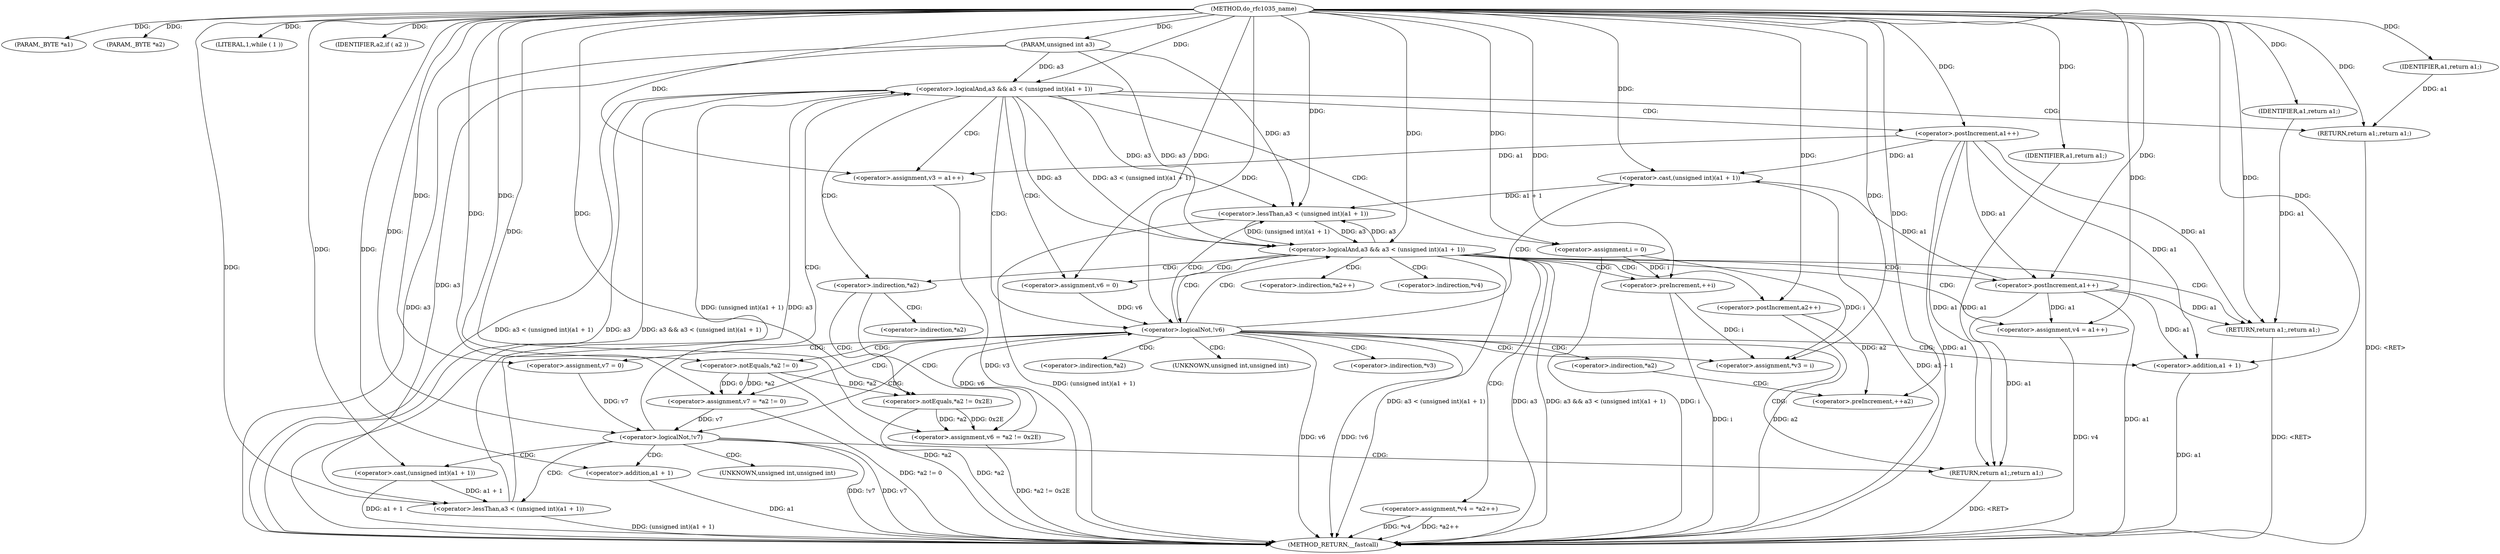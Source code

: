 digraph do_rfc1035_name {  
"1000106" [label = "(METHOD,do_rfc1035_name)" ]
"1000206" [label = "(METHOD_RETURN,__fastcall)" ]
"1000107" [label = "(PARAM,_BYTE *a1)" ]
"1000108" [label = "(PARAM,_BYTE *a2)" ]
"1000109" [label = "(PARAM,unsigned int a3)" ]
"1000117" [label = "(LITERAL,1,while ( 1 ))" ]
"1000119" [label = "(<operator>.assignment,v7 = 0)" ]
"1000123" [label = "(IDENTIFIER,a2,if ( a2 ))" ]
"1000124" [label = "(<operator>.assignment,v7 = *a2 != 0)" ]
"1000126" [label = "(<operator>.notEquals,*a2 != 0)" ]
"1000131" [label = "(<operator>.logicalNot,!v7)" ]
"1000135" [label = "(<operator>.logicalAnd,a3 && a3 < (unsigned int)(a1 + 1))" ]
"1000137" [label = "(<operator>.lessThan,a3 < (unsigned int)(a1 + 1))" ]
"1000139" [label = "(<operator>.cast,(unsigned int)(a1 + 1))" ]
"1000141" [label = "(<operator>.addition,a1 + 1)" ]
"1000144" [label = "(RETURN,return a1;,return a1;)" ]
"1000145" [label = "(IDENTIFIER,a1,return a1;)" ]
"1000146" [label = "(<operator>.assignment,v3 = a1++)" ]
"1000148" [label = "(<operator>.postIncrement,a1++)" ]
"1000151" [label = "(<operator>.assignment,i = 0)" ]
"1000154" [label = "(<operator>.preIncrement,++i)" ]
"1000157" [label = "(<operator>.assignment,v6 = 0)" ]
"1000163" [label = "(<operator>.assignment,v6 = *a2 != 0x2E)" ]
"1000165" [label = "(<operator>.notEquals,*a2 != 0x2E)" ]
"1000170" [label = "(<operator>.logicalNot,!v6)" ]
"1000174" [label = "(<operator>.logicalAnd,a3 && a3 < (unsigned int)(a1 + 1))" ]
"1000176" [label = "(<operator>.lessThan,a3 < (unsigned int)(a1 + 1))" ]
"1000178" [label = "(<operator>.cast,(unsigned int)(a1 + 1))" ]
"1000180" [label = "(<operator>.addition,a1 + 1)" ]
"1000183" [label = "(RETURN,return a1;,return a1;)" ]
"1000184" [label = "(IDENTIFIER,a1,return a1;)" ]
"1000185" [label = "(<operator>.assignment,v4 = a1++)" ]
"1000187" [label = "(<operator>.postIncrement,a1++)" ]
"1000189" [label = "(<operator>.assignment,*v4 = *a2++)" ]
"1000193" [label = "(<operator>.postIncrement,a2++)" ]
"1000195" [label = "(<operator>.assignment,*v3 = i)" ]
"1000202" [label = "(<operator>.preIncrement,++a2)" ]
"1000204" [label = "(RETURN,return a1;,return a1;)" ]
"1000205" [label = "(IDENTIFIER,a1,return a1;)" ]
"1000127" [label = "(<operator>.indirection,*a2)" ]
"1000140" [label = "(UNKNOWN,unsigned int,unsigned int)" ]
"1000161" [label = "(<operator>.indirection,*a2)" ]
"1000166" [label = "(<operator>.indirection,*a2)" ]
"1000179" [label = "(UNKNOWN,unsigned int,unsigned int)" ]
"1000190" [label = "(<operator>.indirection,*v4)" ]
"1000192" [label = "(<operator>.indirection,*a2++)" ]
"1000196" [label = "(<operator>.indirection,*v3)" ]
"1000200" [label = "(<operator>.indirection,*a2)" ]
  "1000183" -> "1000206"  [ label = "DDG: <RET>"] 
  "1000180" -> "1000206"  [ label = "DDG: a1"] 
  "1000141" -> "1000206"  [ label = "DDG: a1"] 
  "1000151" -> "1000206"  [ label = "DDG: i"] 
  "1000135" -> "1000206"  [ label = "DDG: a3 < (unsigned int)(a1 + 1)"] 
  "1000189" -> "1000206"  [ label = "DDG: *v4"] 
  "1000170" -> "1000206"  [ label = "DDG: !v6"] 
  "1000174" -> "1000206"  [ label = "DDG: a3 < (unsigned int)(a1 + 1)"] 
  "1000174" -> "1000206"  [ label = "DDG: a3"] 
  "1000135" -> "1000206"  [ label = "DDG: a3"] 
  "1000193" -> "1000206"  [ label = "DDG: a2"] 
  "1000137" -> "1000206"  [ label = "DDG: (unsigned int)(a1 + 1)"] 
  "1000126" -> "1000206"  [ label = "DDG: *a2"] 
  "1000109" -> "1000206"  [ label = "DDG: a3"] 
  "1000165" -> "1000206"  [ label = "DDG: *a2"] 
  "1000174" -> "1000206"  [ label = "DDG: a3 && a3 < (unsigned int)(a1 + 1)"] 
  "1000176" -> "1000206"  [ label = "DDG: (unsigned int)(a1 + 1)"] 
  "1000148" -> "1000206"  [ label = "DDG: a1"] 
  "1000178" -> "1000206"  [ label = "DDG: a1 + 1"] 
  "1000146" -> "1000206"  [ label = "DDG: v3"] 
  "1000154" -> "1000206"  [ label = "DDG: i"] 
  "1000131" -> "1000206"  [ label = "DDG: !v7"] 
  "1000170" -> "1000206"  [ label = "DDG: v6"] 
  "1000187" -> "1000206"  [ label = "DDG: a1"] 
  "1000135" -> "1000206"  [ label = "DDG: a3 && a3 < (unsigned int)(a1 + 1)"] 
  "1000139" -> "1000206"  [ label = "DDG: a1 + 1"] 
  "1000124" -> "1000206"  [ label = "DDG: *a2 != 0"] 
  "1000189" -> "1000206"  [ label = "DDG: *a2++"] 
  "1000163" -> "1000206"  [ label = "DDG: *a2 != 0x2E"] 
  "1000185" -> "1000206"  [ label = "DDG: v4"] 
  "1000131" -> "1000206"  [ label = "DDG: v7"] 
  "1000144" -> "1000206"  [ label = "DDG: <RET>"] 
  "1000204" -> "1000206"  [ label = "DDG: <RET>"] 
  "1000106" -> "1000107"  [ label = "DDG: "] 
  "1000106" -> "1000108"  [ label = "DDG: "] 
  "1000106" -> "1000109"  [ label = "DDG: "] 
  "1000106" -> "1000117"  [ label = "DDG: "] 
  "1000106" -> "1000119"  [ label = "DDG: "] 
  "1000106" -> "1000123"  [ label = "DDG: "] 
  "1000126" -> "1000124"  [ label = "DDG: *a2"] 
  "1000126" -> "1000124"  [ label = "DDG: 0"] 
  "1000106" -> "1000124"  [ label = "DDG: "] 
  "1000106" -> "1000126"  [ label = "DDG: "] 
  "1000119" -> "1000131"  [ label = "DDG: v7"] 
  "1000124" -> "1000131"  [ label = "DDG: v7"] 
  "1000106" -> "1000131"  [ label = "DDG: "] 
  "1000137" -> "1000135"  [ label = "DDG: a3"] 
  "1000109" -> "1000135"  [ label = "DDG: a3"] 
  "1000106" -> "1000135"  [ label = "DDG: "] 
  "1000137" -> "1000135"  [ label = "DDG: (unsigned int)(a1 + 1)"] 
  "1000109" -> "1000137"  [ label = "DDG: a3"] 
  "1000106" -> "1000137"  [ label = "DDG: "] 
  "1000139" -> "1000137"  [ label = "DDG: a1 + 1"] 
  "1000106" -> "1000139"  [ label = "DDG: "] 
  "1000106" -> "1000141"  [ label = "DDG: "] 
  "1000145" -> "1000144"  [ label = "DDG: a1"] 
  "1000106" -> "1000144"  [ label = "DDG: "] 
  "1000106" -> "1000145"  [ label = "DDG: "] 
  "1000106" -> "1000146"  [ label = "DDG: "] 
  "1000148" -> "1000146"  [ label = "DDG: a1"] 
  "1000106" -> "1000148"  [ label = "DDG: "] 
  "1000106" -> "1000151"  [ label = "DDG: "] 
  "1000151" -> "1000154"  [ label = "DDG: i"] 
  "1000106" -> "1000154"  [ label = "DDG: "] 
  "1000106" -> "1000157"  [ label = "DDG: "] 
  "1000165" -> "1000163"  [ label = "DDG: *a2"] 
  "1000165" -> "1000163"  [ label = "DDG: 0x2E"] 
  "1000106" -> "1000163"  [ label = "DDG: "] 
  "1000126" -> "1000165"  [ label = "DDG: *a2"] 
  "1000106" -> "1000165"  [ label = "DDG: "] 
  "1000163" -> "1000170"  [ label = "DDG: v6"] 
  "1000157" -> "1000170"  [ label = "DDG: v6"] 
  "1000106" -> "1000170"  [ label = "DDG: "] 
  "1000135" -> "1000174"  [ label = "DDG: a3"] 
  "1000176" -> "1000174"  [ label = "DDG: a3"] 
  "1000109" -> "1000174"  [ label = "DDG: a3"] 
  "1000106" -> "1000174"  [ label = "DDG: "] 
  "1000135" -> "1000174"  [ label = "DDG: a3 < (unsigned int)(a1 + 1)"] 
  "1000176" -> "1000174"  [ label = "DDG: (unsigned int)(a1 + 1)"] 
  "1000135" -> "1000176"  [ label = "DDG: a3"] 
  "1000174" -> "1000176"  [ label = "DDG: a3"] 
  "1000109" -> "1000176"  [ label = "DDG: a3"] 
  "1000106" -> "1000176"  [ label = "DDG: "] 
  "1000178" -> "1000176"  [ label = "DDG: a1 + 1"] 
  "1000148" -> "1000178"  [ label = "DDG: a1"] 
  "1000187" -> "1000178"  [ label = "DDG: a1"] 
  "1000106" -> "1000178"  [ label = "DDG: "] 
  "1000148" -> "1000180"  [ label = "DDG: a1"] 
  "1000187" -> "1000180"  [ label = "DDG: a1"] 
  "1000106" -> "1000180"  [ label = "DDG: "] 
  "1000184" -> "1000183"  [ label = "DDG: a1"] 
  "1000148" -> "1000183"  [ label = "DDG: a1"] 
  "1000187" -> "1000183"  [ label = "DDG: a1"] 
  "1000106" -> "1000183"  [ label = "DDG: "] 
  "1000106" -> "1000184"  [ label = "DDG: "] 
  "1000106" -> "1000185"  [ label = "DDG: "] 
  "1000187" -> "1000185"  [ label = "DDG: a1"] 
  "1000148" -> "1000187"  [ label = "DDG: a1"] 
  "1000106" -> "1000187"  [ label = "DDG: "] 
  "1000106" -> "1000193"  [ label = "DDG: "] 
  "1000151" -> "1000195"  [ label = "DDG: i"] 
  "1000154" -> "1000195"  [ label = "DDG: i"] 
  "1000106" -> "1000195"  [ label = "DDG: "] 
  "1000193" -> "1000202"  [ label = "DDG: a2"] 
  "1000106" -> "1000202"  [ label = "DDG: "] 
  "1000205" -> "1000204"  [ label = "DDG: a1"] 
  "1000148" -> "1000204"  [ label = "DDG: a1"] 
  "1000187" -> "1000204"  [ label = "DDG: a1"] 
  "1000106" -> "1000205"  [ label = "DDG: "] 
  "1000131" -> "1000204"  [ label = "CDG: "] 
  "1000131" -> "1000135"  [ label = "CDG: "] 
  "1000131" -> "1000141"  [ label = "CDG: "] 
  "1000131" -> "1000140"  [ label = "CDG: "] 
  "1000131" -> "1000139"  [ label = "CDG: "] 
  "1000131" -> "1000137"  [ label = "CDG: "] 
  "1000135" -> "1000170"  [ label = "CDG: "] 
  "1000135" -> "1000161"  [ label = "CDG: "] 
  "1000135" -> "1000144"  [ label = "CDG: "] 
  "1000135" -> "1000157"  [ label = "CDG: "] 
  "1000135" -> "1000151"  [ label = "CDG: "] 
  "1000135" -> "1000148"  [ label = "CDG: "] 
  "1000135" -> "1000146"  [ label = "CDG: "] 
  "1000161" -> "1000166"  [ label = "CDG: "] 
  "1000161" -> "1000165"  [ label = "CDG: "] 
  "1000161" -> "1000163"  [ label = "CDG: "] 
  "1000170" -> "1000174"  [ label = "CDG: "] 
  "1000170" -> "1000176"  [ label = "CDG: "] 
  "1000170" -> "1000180"  [ label = "CDG: "] 
  "1000170" -> "1000179"  [ label = "CDG: "] 
  "1000170" -> "1000178"  [ label = "CDG: "] 
  "1000170" -> "1000204"  [ label = "CDG: "] 
  "1000170" -> "1000200"  [ label = "CDG: "] 
  "1000170" -> "1000196"  [ label = "CDG: "] 
  "1000170" -> "1000195"  [ label = "CDG: "] 
  "1000170" -> "1000119"  [ label = "CDG: "] 
  "1000170" -> "1000131"  [ label = "CDG: "] 
  "1000170" -> "1000127"  [ label = "CDG: "] 
  "1000170" -> "1000126"  [ label = "CDG: "] 
  "1000170" -> "1000124"  [ label = "CDG: "] 
  "1000174" -> "1000170"  [ label = "CDG: "] 
  "1000174" -> "1000161"  [ label = "CDG: "] 
  "1000174" -> "1000192"  [ label = "CDG: "] 
  "1000174" -> "1000190"  [ label = "CDG: "] 
  "1000174" -> "1000189"  [ label = "CDG: "] 
  "1000174" -> "1000187"  [ label = "CDG: "] 
  "1000174" -> "1000185"  [ label = "CDG: "] 
  "1000174" -> "1000183"  [ label = "CDG: "] 
  "1000174" -> "1000193"  [ label = "CDG: "] 
  "1000174" -> "1000157"  [ label = "CDG: "] 
  "1000174" -> "1000154"  [ label = "CDG: "] 
  "1000200" -> "1000202"  [ label = "CDG: "] 
}
